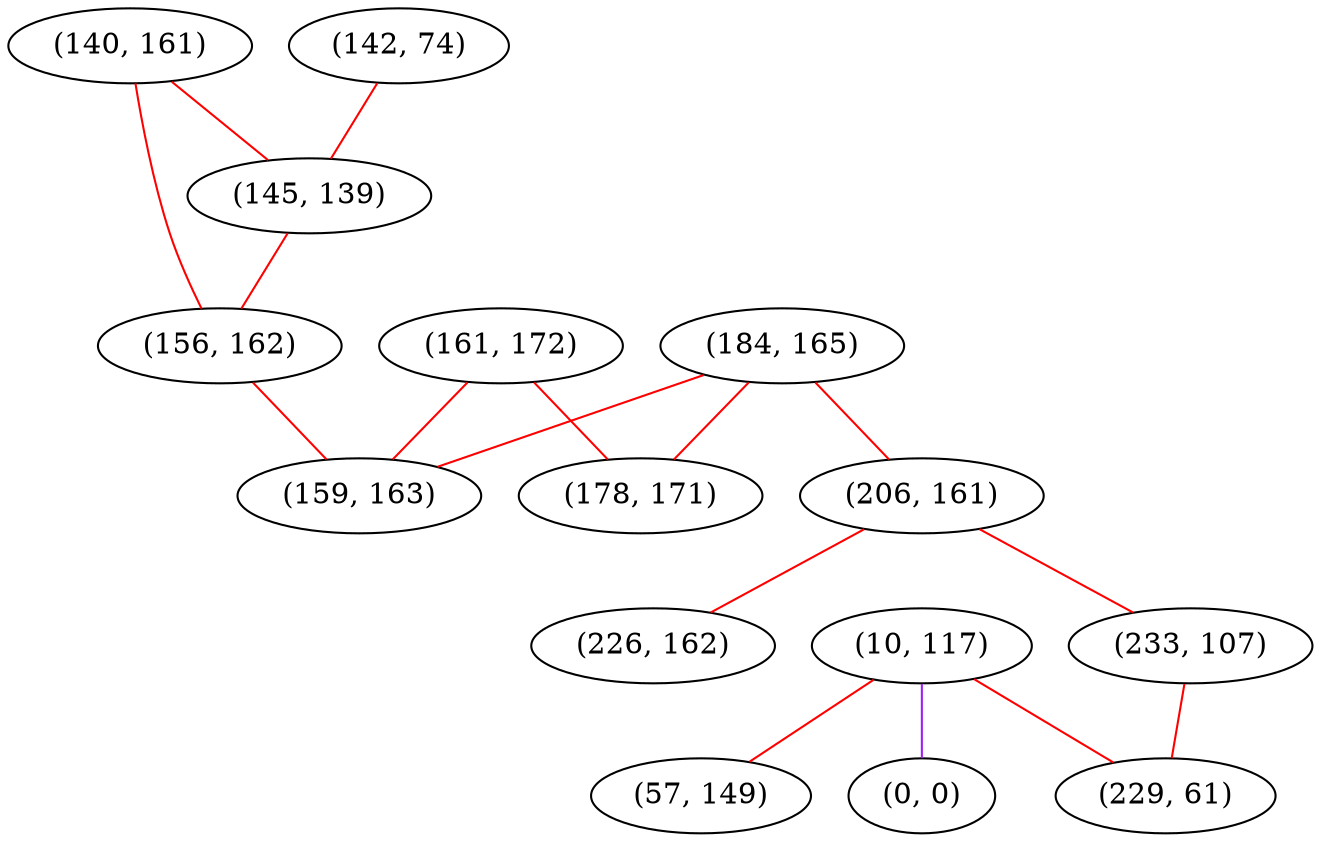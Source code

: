 graph "" {
"(142, 74)";
"(140, 161)";
"(161, 172)";
"(145, 139)";
"(184, 165)";
"(10, 117)";
"(0, 0)";
"(156, 162)";
"(206, 161)";
"(233, 107)";
"(159, 163)";
"(226, 162)";
"(57, 149)";
"(178, 171)";
"(229, 61)";
"(142, 74)" -- "(145, 139)"  [color=red, key=0, weight=1];
"(140, 161)" -- "(156, 162)"  [color=red, key=0, weight=1];
"(140, 161)" -- "(145, 139)"  [color=red, key=0, weight=1];
"(161, 172)" -- "(159, 163)"  [color=red, key=0, weight=1];
"(161, 172)" -- "(178, 171)"  [color=red, key=0, weight=1];
"(145, 139)" -- "(156, 162)"  [color=red, key=0, weight=1];
"(184, 165)" -- "(159, 163)"  [color=red, key=0, weight=1];
"(184, 165)" -- "(206, 161)"  [color=red, key=0, weight=1];
"(184, 165)" -- "(178, 171)"  [color=red, key=0, weight=1];
"(10, 117)" -- "(57, 149)"  [color=red, key=0, weight=1];
"(10, 117)" -- "(0, 0)"  [color=purple, key=0, weight=4];
"(10, 117)" -- "(229, 61)"  [color=red, key=0, weight=1];
"(156, 162)" -- "(159, 163)"  [color=red, key=0, weight=1];
"(206, 161)" -- "(233, 107)"  [color=red, key=0, weight=1];
"(206, 161)" -- "(226, 162)"  [color=red, key=0, weight=1];
"(233, 107)" -- "(229, 61)"  [color=red, key=0, weight=1];
}
